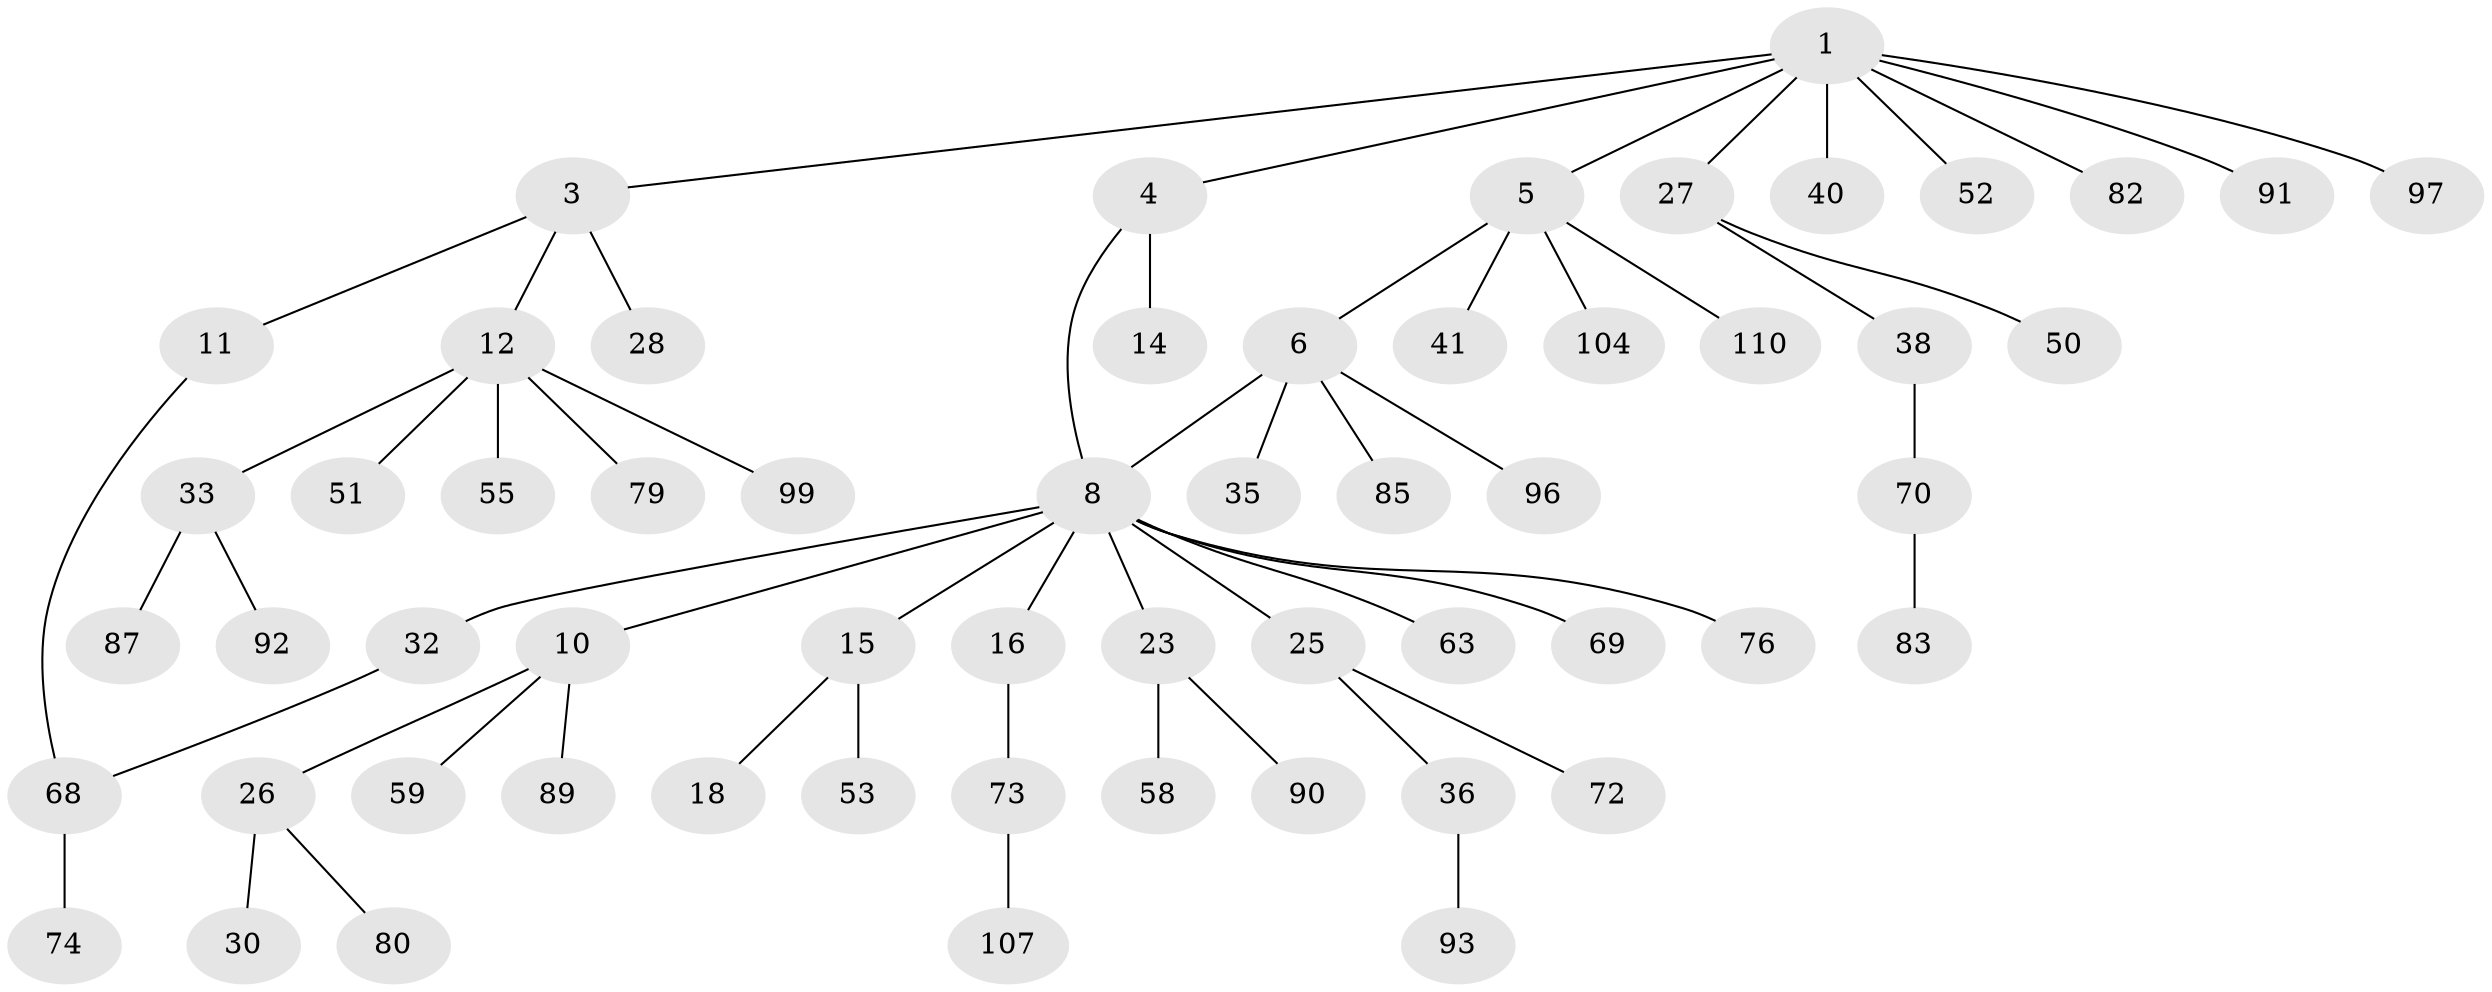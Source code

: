 // original degree distribution, {4: 0.08547008547008547, 6: 0.02564102564102564, 3: 0.10256410256410256, 5: 0.02564102564102564, 2: 0.3247863247863248, 1: 0.4358974358974359}
// Generated by graph-tools (version 1.1) at 2025/16/03/04/25 18:16:51]
// undirected, 58 vertices, 59 edges
graph export_dot {
graph [start="1"]
  node [color=gray90,style=filled];
  1 [super="+2"];
  3;
  4 [super="+9"];
  5;
  6 [super="+7+19"];
  8 [super="+17+13"];
  10 [super="+24+47"];
  11;
  12;
  14 [super="+42"];
  15 [super="+39"];
  16;
  18;
  23;
  25;
  26 [super="+94"];
  27 [super="+37"];
  28;
  30 [super="+56+34"];
  32 [super="+98+48"];
  33 [super="+77"];
  35 [super="+43"];
  36 [super="+71"];
  38;
  40 [super="+61"];
  41;
  50;
  51 [super="+57"];
  52;
  53 [super="+113"];
  55 [super="+100"];
  58;
  59;
  63 [super="+75"];
  68;
  69;
  70 [super="+78"];
  72 [super="+88"];
  73;
  74;
  76;
  79;
  80;
  82;
  83;
  85 [super="+95"];
  87;
  89;
  90;
  91;
  92;
  93 [super="+101"];
  96;
  97 [super="+112"];
  99;
  104;
  107;
  110;
  1 -- 5;
  1 -- 40;
  1 -- 97;
  1 -- 82;
  1 -- 3;
  1 -- 4;
  1 -- 52;
  1 -- 27;
  1 -- 91;
  3 -- 11;
  3 -- 12;
  3 -- 28;
  4 -- 14;
  4 -- 8;
  5 -- 6;
  5 -- 41;
  5 -- 104;
  5 -- 110;
  6 -- 35;
  6 -- 8;
  6 -- 85;
  6 -- 96;
  8 -- 10;
  8 -- 16;
  8 -- 63;
  8 -- 69;
  8 -- 23;
  8 -- 32;
  8 -- 25;
  8 -- 76;
  8 -- 15;
  10 -- 89;
  10 -- 26;
  10 -- 59;
  11 -- 68;
  12 -- 33;
  12 -- 51;
  12 -- 55;
  12 -- 79;
  12 -- 99;
  15 -- 18;
  15 -- 53;
  16 -- 73;
  23 -- 58;
  23 -- 90;
  25 -- 36;
  25 -- 72;
  26 -- 30;
  26 -- 80;
  27 -- 50;
  27 -- 38;
  32 -- 68;
  33 -- 92;
  33 -- 87;
  36 -- 93;
  38 -- 70;
  68 -- 74;
  70 -- 83;
  73 -- 107;
}

